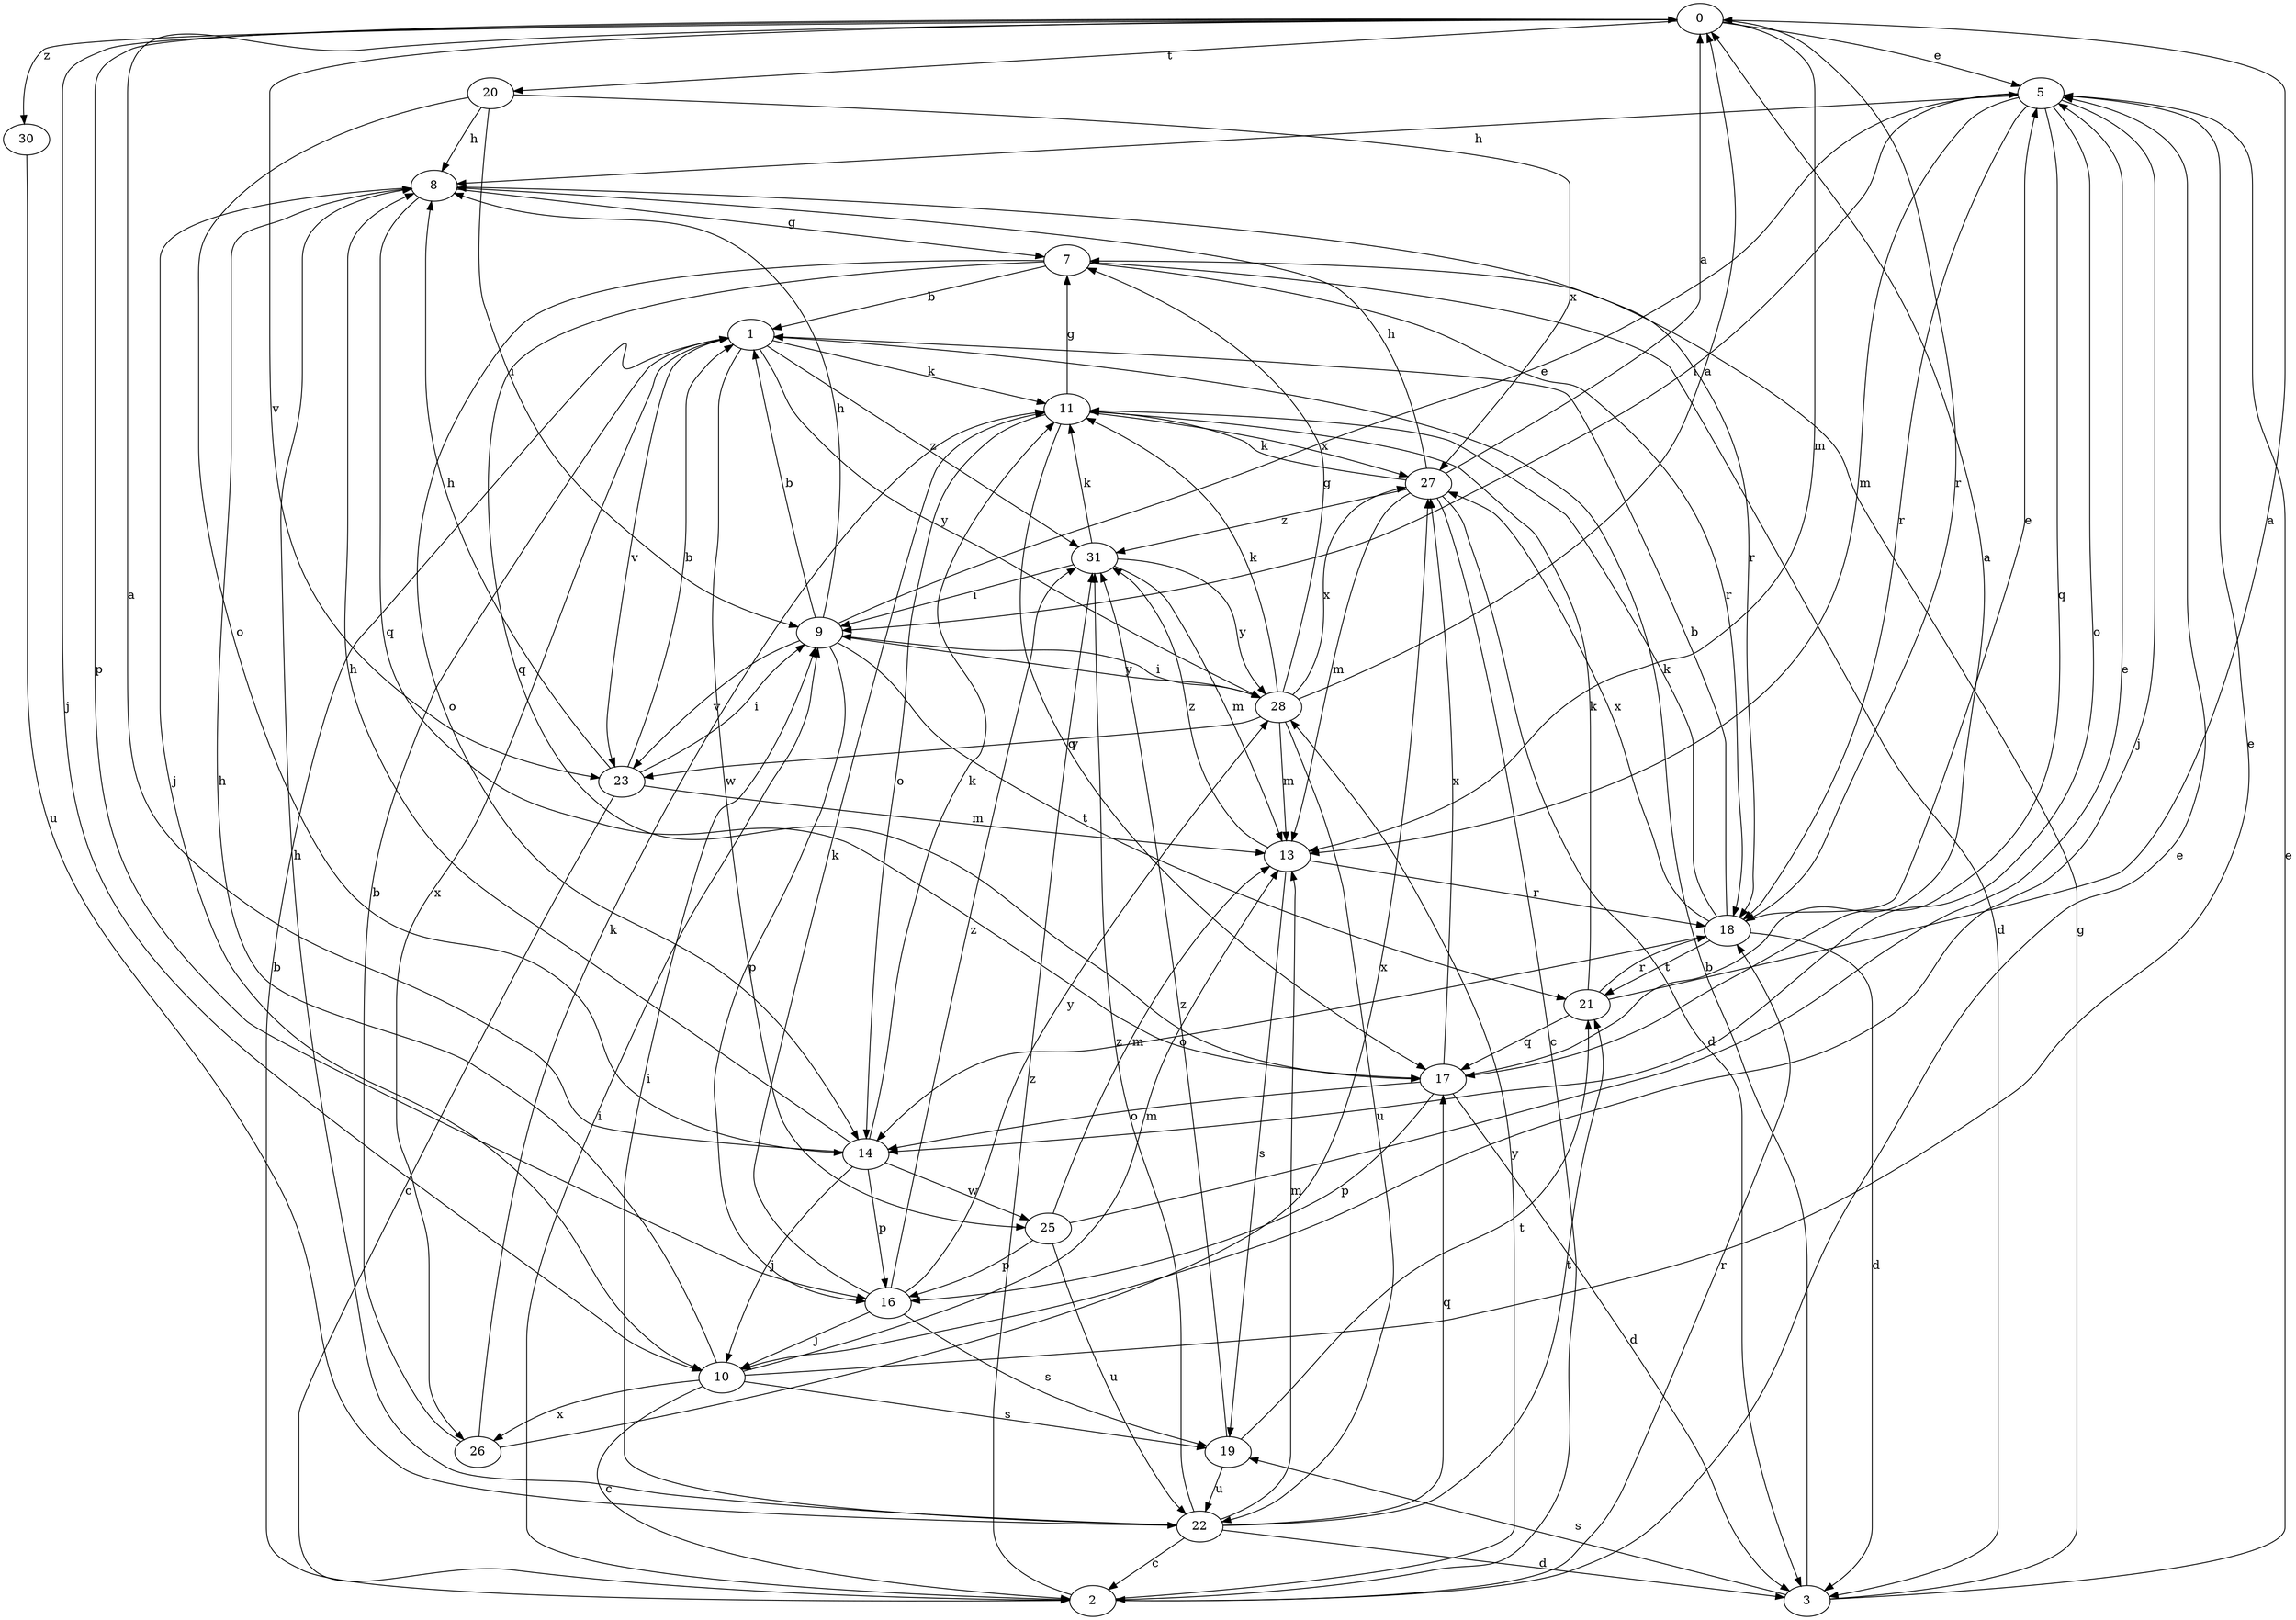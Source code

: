 strict digraph  {
0;
1;
2;
3;
5;
7;
8;
9;
10;
11;
13;
14;
16;
17;
18;
19;
20;
21;
22;
23;
25;
26;
27;
28;
30;
31;
0 -> 5  [label=e];
0 -> 10  [label=j];
0 -> 13  [label=m];
0 -> 16  [label=p];
0 -> 18  [label=r];
0 -> 20  [label=t];
0 -> 23  [label=v];
0 -> 30  [label=z];
1 -> 11  [label=k];
1 -> 23  [label=v];
1 -> 25  [label=w];
1 -> 26  [label=x];
1 -> 28  [label=y];
1 -> 31  [label=z];
2 -> 1  [label=b];
2 -> 5  [label=e];
2 -> 9  [label=i];
2 -> 18  [label=r];
2 -> 28  [label=y];
2 -> 31  [label=z];
3 -> 1  [label=b];
3 -> 5  [label=e];
3 -> 7  [label=g];
3 -> 19  [label=s];
5 -> 8  [label=h];
5 -> 9  [label=i];
5 -> 10  [label=j];
5 -> 13  [label=m];
5 -> 14  [label=o];
5 -> 17  [label=q];
5 -> 18  [label=r];
7 -> 1  [label=b];
7 -> 3  [label=d];
7 -> 14  [label=o];
7 -> 17  [label=q];
7 -> 18  [label=r];
8 -> 7  [label=g];
8 -> 10  [label=j];
8 -> 17  [label=q];
8 -> 18  [label=r];
9 -> 1  [label=b];
9 -> 5  [label=e];
9 -> 8  [label=h];
9 -> 16  [label=p];
9 -> 21  [label=t];
9 -> 23  [label=v];
9 -> 28  [label=y];
10 -> 2  [label=c];
10 -> 5  [label=e];
10 -> 8  [label=h];
10 -> 13  [label=m];
10 -> 19  [label=s];
10 -> 26  [label=x];
11 -> 7  [label=g];
11 -> 14  [label=o];
11 -> 17  [label=q];
11 -> 27  [label=x];
13 -> 18  [label=r];
13 -> 19  [label=s];
13 -> 31  [label=z];
14 -> 0  [label=a];
14 -> 8  [label=h];
14 -> 10  [label=j];
14 -> 11  [label=k];
14 -> 16  [label=p];
14 -> 25  [label=w];
16 -> 10  [label=j];
16 -> 11  [label=k];
16 -> 19  [label=s];
16 -> 28  [label=y];
16 -> 31  [label=z];
17 -> 0  [label=a];
17 -> 3  [label=d];
17 -> 14  [label=o];
17 -> 16  [label=p];
17 -> 27  [label=x];
18 -> 1  [label=b];
18 -> 3  [label=d];
18 -> 5  [label=e];
18 -> 11  [label=k];
18 -> 14  [label=o];
18 -> 21  [label=t];
18 -> 27  [label=x];
19 -> 21  [label=t];
19 -> 22  [label=u];
19 -> 31  [label=z];
20 -> 8  [label=h];
20 -> 9  [label=i];
20 -> 14  [label=o];
20 -> 27  [label=x];
21 -> 0  [label=a];
21 -> 11  [label=k];
21 -> 17  [label=q];
21 -> 18  [label=r];
22 -> 2  [label=c];
22 -> 3  [label=d];
22 -> 8  [label=h];
22 -> 9  [label=i];
22 -> 13  [label=m];
22 -> 17  [label=q];
22 -> 21  [label=t];
22 -> 31  [label=z];
23 -> 1  [label=b];
23 -> 2  [label=c];
23 -> 8  [label=h];
23 -> 9  [label=i];
23 -> 13  [label=m];
25 -> 5  [label=e];
25 -> 13  [label=m];
25 -> 16  [label=p];
25 -> 22  [label=u];
26 -> 1  [label=b];
26 -> 11  [label=k];
26 -> 27  [label=x];
27 -> 0  [label=a];
27 -> 2  [label=c];
27 -> 3  [label=d];
27 -> 8  [label=h];
27 -> 11  [label=k];
27 -> 13  [label=m];
27 -> 31  [label=z];
28 -> 0  [label=a];
28 -> 7  [label=g];
28 -> 9  [label=i];
28 -> 11  [label=k];
28 -> 13  [label=m];
28 -> 22  [label=u];
28 -> 23  [label=v];
28 -> 27  [label=x];
30 -> 22  [label=u];
31 -> 9  [label=i];
31 -> 11  [label=k];
31 -> 13  [label=m];
31 -> 28  [label=y];
}
